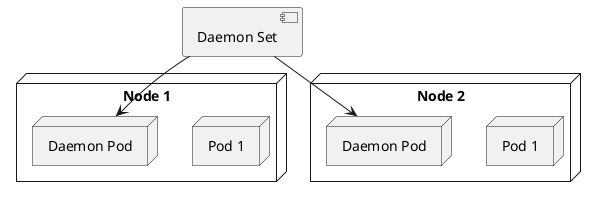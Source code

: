 @startuml Daemon
node "Node 1" {
  node "Pod 1" as N1P1
  node "Daemon Pod" as N1DP
}
node "Node 2" {
  node "Pod 1" as N2P1
  node "Daemon Pod" as N2DP
}

[Daemon Set] as DS

DS --> N1DP
DS --> N2DP
@enduml